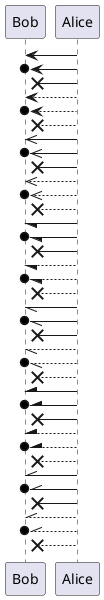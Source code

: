 @startuml
Bob <- Alice
Bob o<- Alice
Bob x<- Alice
Bob <-- Alice
Bob o<-- Alice
Bob x<-- Alice
Bob <<- Alice
Bob o<<- Alice
Bob x<<- Alice
Bob <<-- Alice
Bob o<<-- Alice
Bob x<<-- Alice
Bob \- Alice
Bob o\- Alice
Bob x\- Alice
Bob \-- Alice
Bob o\-- Alice
Bob x\-- Alice
Bob \\- Alice
Bob o\\- Alice
Bob x\\- Alice
Bob \\-- Alice
Bob o\\-- Alice
Bob x\\-- Alice
Bob /- Alice
Bob o/- Alice
Bob x/- Alice
Bob /-- Alice
Bob o/-- Alice
Bob x/-- Alice
Bob //- Alice
Bob o//- Alice
Bob x//- Alice
Bob //-- Alice
Bob o//-- Alice
Bob x//-- Alice
@enduml